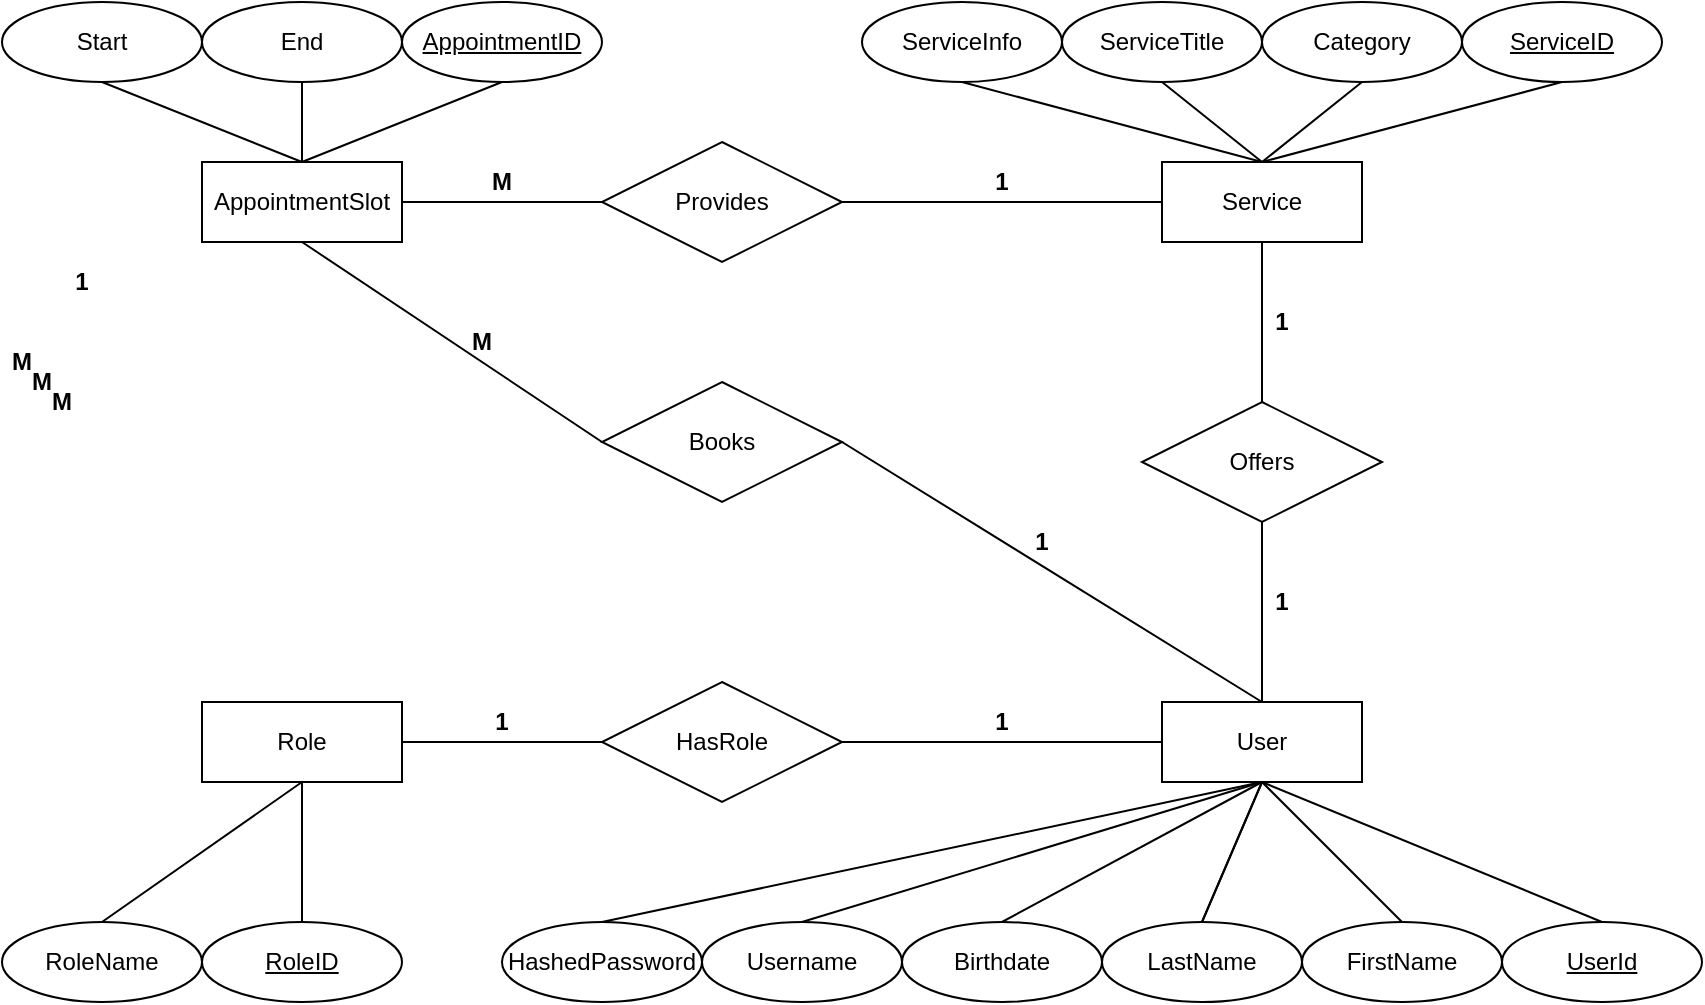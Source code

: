 <mxfile version="22.0.2" type="device">
  <diagram name="Page-1" id="R-vtYA2fxaq1COLgrQGK">
    <mxGraphModel dx="1290" dy="-558" grid="1" gridSize="10" guides="1" tooltips="1" connect="1" arrows="1" fold="1" page="1" pageScale="1" pageWidth="850" pageHeight="1100" math="0" shadow="0">
      <root>
        <mxCell id="0" />
        <mxCell id="1" parent="0" />
        <mxCell id="kdftYnHSVsV1p3vMMBTJ-1" value="User" style="whiteSpace=wrap;html=1;align=center;" parent="1" vertex="1">
          <mxGeometry x="580" y="1450" width="100" height="40" as="geometry" />
        </mxCell>
        <mxCell id="kdftYnHSVsV1p3vMMBTJ-2" value="Username" style="ellipse;whiteSpace=wrap;html=1;align=center;" parent="1" vertex="1">
          <mxGeometry x="350" y="1560" width="100" height="40" as="geometry" />
        </mxCell>
        <mxCell id="kdftYnHSVsV1p3vMMBTJ-3" value="FirstName" style="ellipse;whiteSpace=wrap;html=1;align=center;" parent="1" vertex="1">
          <mxGeometry x="650" y="1560" width="100" height="40" as="geometry" />
        </mxCell>
        <mxCell id="kdftYnHSVsV1p3vMMBTJ-5" value="Birthdate" style="ellipse;whiteSpace=wrap;html=1;align=center;" parent="1" vertex="1">
          <mxGeometry x="450" y="1560" width="100" height="40" as="geometry" />
        </mxCell>
        <mxCell id="kdftYnHSVsV1p3vMMBTJ-6" value="HashedPassword" style="ellipse;whiteSpace=wrap;html=1;align=center;" parent="1" vertex="1">
          <mxGeometry x="250" y="1560" width="100" height="40" as="geometry" />
        </mxCell>
        <mxCell id="kdftYnHSVsV1p3vMMBTJ-7" value="UserId" style="ellipse;whiteSpace=wrap;html=1;align=center;fontStyle=4;" parent="1" vertex="1">
          <mxGeometry x="750" y="1560" width="100" height="40" as="geometry" />
        </mxCell>
        <mxCell id="kdftYnHSVsV1p3vMMBTJ-9" value="" style="endArrow=none;html=1;rounded=0;entryX=0.5;entryY=1;entryDx=0;entryDy=0;exitX=0.5;exitY=0;exitDx=0;exitDy=0;" parent="1" source="kdftYnHSVsV1p3vMMBTJ-4" target="kdftYnHSVsV1p3vMMBTJ-1" edge="1">
          <mxGeometry relative="1" as="geometry">
            <mxPoint x="365" y="2010" as="sourcePoint" />
            <mxPoint x="525" y="2010" as="targetPoint" />
          </mxGeometry>
        </mxCell>
        <mxCell id="kdftYnHSVsV1p3vMMBTJ-10" value="" style="endArrow=none;html=1;rounded=0;entryX=0.5;entryY=1;entryDx=0;entryDy=0;exitX=0.5;exitY=0;exitDx=0;exitDy=0;" parent="1" source="kdftYnHSVsV1p3vMMBTJ-2" target="kdftYnHSVsV1p3vMMBTJ-1" edge="1">
          <mxGeometry relative="1" as="geometry">
            <mxPoint x="365" y="2010" as="sourcePoint" />
            <mxPoint x="525" y="2010" as="targetPoint" />
          </mxGeometry>
        </mxCell>
        <mxCell id="kdftYnHSVsV1p3vMMBTJ-11" value="Role" style="whiteSpace=wrap;html=1;align=center;" parent="1" vertex="1">
          <mxGeometry x="100" y="1450" width="100" height="40" as="geometry" />
        </mxCell>
        <mxCell id="kdftYnHSVsV1p3vMMBTJ-12" value="RoleName" style="ellipse;whiteSpace=wrap;html=1;align=center;" parent="1" vertex="1">
          <mxGeometry y="1560" width="100" height="40" as="geometry" />
        </mxCell>
        <mxCell id="kdftYnHSVsV1p3vMMBTJ-13" value="RoleID" style="ellipse;whiteSpace=wrap;html=1;align=center;fontStyle=4;" parent="1" vertex="1">
          <mxGeometry x="100" y="1560" width="100" height="40" as="geometry" />
        </mxCell>
        <mxCell id="kdftYnHSVsV1p3vMMBTJ-14" value="HasRole" style="shape=rhombus;perimeter=rhombusPerimeter;whiteSpace=wrap;html=1;align=center;" parent="1" vertex="1">
          <mxGeometry x="300" y="1440" width="120" height="60" as="geometry" />
        </mxCell>
        <mxCell id="kdftYnHSVsV1p3vMMBTJ-15" value="" style="endArrow=none;html=1;rounded=0;exitX=1;exitY=0.5;exitDx=0;exitDy=0;entryX=0;entryY=0.5;entryDx=0;entryDy=0;" parent="1" source="kdftYnHSVsV1p3vMMBTJ-14" target="kdftYnHSVsV1p3vMMBTJ-1" edge="1">
          <mxGeometry relative="1" as="geometry">
            <mxPoint x="380" y="1570" as="sourcePoint" />
            <mxPoint x="205" y="1530" as="targetPoint" />
          </mxGeometry>
        </mxCell>
        <mxCell id="kdftYnHSVsV1p3vMMBTJ-16" value="" style="endArrow=none;html=1;rounded=0;entryX=0;entryY=0.5;entryDx=0;entryDy=0;exitX=1;exitY=0.5;exitDx=0;exitDy=0;" parent="1" source="kdftYnHSVsV1p3vMMBTJ-11" target="kdftYnHSVsV1p3vMMBTJ-14" edge="1">
          <mxGeometry relative="1" as="geometry">
            <mxPoint x="380" y="1570" as="sourcePoint" />
            <mxPoint x="540" y="1570" as="targetPoint" />
          </mxGeometry>
        </mxCell>
        <mxCell id="kdftYnHSVsV1p3vMMBTJ-17" value="Service" style="whiteSpace=wrap;html=1;align=center;" parent="1" vertex="1">
          <mxGeometry x="580" y="1180" width="100" height="40" as="geometry" />
        </mxCell>
        <mxCell id="kdftYnHSVsV1p3vMMBTJ-18" value="ServiceInfo" style="ellipse;whiteSpace=wrap;html=1;align=center;" parent="1" vertex="1">
          <mxGeometry x="430" y="1100" width="100" height="40" as="geometry" />
        </mxCell>
        <mxCell id="kdftYnHSVsV1p3vMMBTJ-19" value="ServiceTitle" style="ellipse;whiteSpace=wrap;html=1;align=center;" parent="1" vertex="1">
          <mxGeometry x="530" y="1100" width="100" height="40" as="geometry" />
        </mxCell>
        <mxCell id="kdftYnHSVsV1p3vMMBTJ-20" value="Category" style="ellipse;whiteSpace=wrap;html=1;align=center;" parent="1" vertex="1">
          <mxGeometry x="630" y="1100" width="100" height="40" as="geometry" />
        </mxCell>
        <mxCell id="kdftYnHSVsV1p3vMMBTJ-21" value="ServiceID" style="ellipse;whiteSpace=wrap;html=1;align=center;fontStyle=4;" parent="1" vertex="1">
          <mxGeometry x="730" y="1100" width="100" height="40" as="geometry" />
        </mxCell>
        <mxCell id="kdftYnHSVsV1p3vMMBTJ-22" value="" style="endArrow=none;html=1;rounded=0;entryX=0.5;entryY=0;entryDx=0;entryDy=0;exitX=0.5;exitY=1;exitDx=0;exitDy=0;" parent="1" source="kdftYnHSVsV1p3vMMBTJ-18" target="kdftYnHSVsV1p3vMMBTJ-17" edge="1">
          <mxGeometry relative="1" as="geometry">
            <mxPoint x="345" y="1930" as="sourcePoint" />
            <mxPoint x="505" y="1930" as="targetPoint" />
          </mxGeometry>
        </mxCell>
        <mxCell id="kdftYnHSVsV1p3vMMBTJ-23" value="" style="endArrow=none;html=1;rounded=0;entryX=0.5;entryY=0;entryDx=0;entryDy=0;exitX=0.5;exitY=1;exitDx=0;exitDy=0;" parent="1" source="kdftYnHSVsV1p3vMMBTJ-19" target="kdftYnHSVsV1p3vMMBTJ-17" edge="1">
          <mxGeometry relative="1" as="geometry">
            <mxPoint x="345" y="1930" as="sourcePoint" />
            <mxPoint x="505" y="1930" as="targetPoint" />
          </mxGeometry>
        </mxCell>
        <mxCell id="kdftYnHSVsV1p3vMMBTJ-24" value="" style="endArrow=none;html=1;rounded=0;entryX=0.5;entryY=0;entryDx=0;entryDy=0;exitX=0.5;exitY=1;exitDx=0;exitDy=0;" parent="1" source="kdftYnHSVsV1p3vMMBTJ-20" target="kdftYnHSVsV1p3vMMBTJ-17" edge="1">
          <mxGeometry relative="1" as="geometry">
            <mxPoint x="345" y="1930" as="sourcePoint" />
            <mxPoint x="505" y="1930" as="targetPoint" />
          </mxGeometry>
        </mxCell>
        <mxCell id="kdftYnHSVsV1p3vMMBTJ-25" value="" style="endArrow=none;html=1;rounded=0;entryX=0.5;entryY=1;entryDx=0;entryDy=0;exitX=0.5;exitY=0;exitDx=0;exitDy=0;" parent="1" source="kdftYnHSVsV1p3vMMBTJ-17" target="kdftYnHSVsV1p3vMMBTJ-21" edge="1">
          <mxGeometry relative="1" as="geometry">
            <mxPoint x="345" y="1930" as="sourcePoint" />
            <mxPoint x="505" y="1930" as="targetPoint" />
          </mxGeometry>
        </mxCell>
        <mxCell id="kdftYnHSVsV1p3vMMBTJ-26" value="" style="endArrow=none;html=1;rounded=0;entryX=0.5;entryY=0;entryDx=0;entryDy=0;exitX=0.5;exitY=1;exitDx=0;exitDy=0;" parent="1" source="kdftYnHSVsV1p3vMMBTJ-1" target="kdftYnHSVsV1p3vMMBTJ-5" edge="1">
          <mxGeometry relative="1" as="geometry">
            <mxPoint x="345" y="1930" as="sourcePoint" />
            <mxPoint x="505" y="1930" as="targetPoint" />
          </mxGeometry>
        </mxCell>
        <mxCell id="kdftYnHSVsV1p3vMMBTJ-27" value="" style="endArrow=none;html=1;rounded=0;entryX=0.5;entryY=0;entryDx=0;entryDy=0;exitX=0.5;exitY=1;exitDx=0;exitDy=0;" parent="1" source="kdftYnHSVsV1p3vMMBTJ-1" target="kdftYnHSVsV1p3vMMBTJ-4" edge="1">
          <mxGeometry relative="1" as="geometry">
            <mxPoint x="345" y="1930" as="sourcePoint" />
            <mxPoint x="505" y="1930" as="targetPoint" />
          </mxGeometry>
        </mxCell>
        <mxCell id="kdftYnHSVsV1p3vMMBTJ-28" value="" style="endArrow=none;html=1;rounded=0;entryX=0.5;entryY=0;entryDx=0;entryDy=0;exitX=0.5;exitY=1;exitDx=0;exitDy=0;" parent="1" source="kdftYnHSVsV1p3vMMBTJ-1" target="kdftYnHSVsV1p3vMMBTJ-3" edge="1">
          <mxGeometry relative="1" as="geometry">
            <mxPoint x="345" y="1930" as="sourcePoint" />
            <mxPoint x="505" y="1930" as="targetPoint" />
          </mxGeometry>
        </mxCell>
        <mxCell id="kdftYnHSVsV1p3vMMBTJ-29" value="" style="endArrow=none;html=1;rounded=0;entryX=0.5;entryY=0;entryDx=0;entryDy=0;exitX=0.5;exitY=1;exitDx=0;exitDy=0;" parent="1" source="kdftYnHSVsV1p3vMMBTJ-1" target="kdftYnHSVsV1p3vMMBTJ-7" edge="1">
          <mxGeometry relative="1" as="geometry">
            <mxPoint x="345" y="1930" as="sourcePoint" />
            <mxPoint x="505" y="1930" as="targetPoint" />
          </mxGeometry>
        </mxCell>
        <mxCell id="kdftYnHSVsV1p3vMMBTJ-30" value="Offers" style="shape=rhombus;perimeter=rhombusPerimeter;whiteSpace=wrap;html=1;align=center;" parent="1" vertex="1">
          <mxGeometry x="570" y="1300" width="120" height="60" as="geometry" />
        </mxCell>
        <mxCell id="kdftYnHSVsV1p3vMMBTJ-31" value="" style="endArrow=none;html=1;rounded=0;entryX=0.5;entryY=1;entryDx=0;entryDy=0;exitX=0.5;exitY=0;exitDx=0;exitDy=0;" parent="1" source="kdftYnHSVsV1p3vMMBTJ-1" target="kdftYnHSVsV1p3vMMBTJ-30" edge="1">
          <mxGeometry relative="1" as="geometry">
            <mxPoint x="345" y="1930" as="sourcePoint" />
            <mxPoint x="505" y="1930" as="targetPoint" />
          </mxGeometry>
        </mxCell>
        <mxCell id="kdftYnHSVsV1p3vMMBTJ-32" value="" style="endArrow=none;html=1;rounded=0;entryX=0.5;entryY=1;entryDx=0;entryDy=0;exitX=0.5;exitY=0;exitDx=0;exitDy=0;" parent="1" source="kdftYnHSVsV1p3vMMBTJ-30" target="kdftYnHSVsV1p3vMMBTJ-17" edge="1">
          <mxGeometry relative="1" as="geometry">
            <mxPoint x="345" y="1930" as="sourcePoint" />
            <mxPoint x="505" y="1930" as="targetPoint" />
          </mxGeometry>
        </mxCell>
        <mxCell id="kdftYnHSVsV1p3vMMBTJ-33" value="" style="endArrow=none;html=1;rounded=0;entryX=0.5;entryY=1;entryDx=0;entryDy=0;exitX=0.5;exitY=0;exitDx=0;exitDy=0;" parent="1" source="kdftYnHSVsV1p3vMMBTJ-12" target="kdftYnHSVsV1p3vMMBTJ-11" edge="1">
          <mxGeometry relative="1" as="geometry">
            <mxPoint x="300" y="1420" as="sourcePoint" />
            <mxPoint x="460" y="1420" as="targetPoint" />
          </mxGeometry>
        </mxCell>
        <mxCell id="kdftYnHSVsV1p3vMMBTJ-34" value="" style="endArrow=none;html=1;rounded=0;entryX=0.5;entryY=1;entryDx=0;entryDy=0;exitX=0.5;exitY=0;exitDx=0;exitDy=0;" parent="1" source="kdftYnHSVsV1p3vMMBTJ-13" target="kdftYnHSVsV1p3vMMBTJ-11" edge="1">
          <mxGeometry relative="1" as="geometry">
            <mxPoint x="300" y="1420" as="sourcePoint" />
            <mxPoint x="460" y="1420" as="targetPoint" />
          </mxGeometry>
        </mxCell>
        <mxCell id="kdftYnHSVsV1p3vMMBTJ-35" value="AppointmentSlot" style="whiteSpace=wrap;html=1;align=center;" parent="1" vertex="1">
          <mxGeometry x="100" y="1180" width="100" height="40" as="geometry" />
        </mxCell>
        <mxCell id="kdftYnHSVsV1p3vMMBTJ-36" value="Books" style="shape=rhombus;perimeter=rhombusPerimeter;whiteSpace=wrap;html=1;align=center;" parent="1" vertex="1">
          <mxGeometry x="300" y="1290" width="120" height="60" as="geometry" />
        </mxCell>
        <mxCell id="kdftYnHSVsV1p3vMMBTJ-37" value="Provides" style="shape=rhombus;perimeter=rhombusPerimeter;whiteSpace=wrap;html=1;align=center;" parent="1" vertex="1">
          <mxGeometry x="300" y="1170" width="120" height="60" as="geometry" />
        </mxCell>
        <mxCell id="kdftYnHSVsV1p3vMMBTJ-38" value="" style="endArrow=none;html=1;rounded=0;entryX=1;entryY=0.5;entryDx=0;entryDy=0;exitX=0;exitY=0.5;exitDx=0;exitDy=0;" parent="1" source="kdftYnHSVsV1p3vMMBTJ-37" target="kdftYnHSVsV1p3vMMBTJ-35" edge="1">
          <mxGeometry relative="1" as="geometry">
            <mxPoint x="230" y="1660" as="sourcePoint" />
            <mxPoint x="500" y="1760" as="targetPoint" />
          </mxGeometry>
        </mxCell>
        <mxCell id="kdftYnHSVsV1p3vMMBTJ-39" value="" style="endArrow=none;html=1;rounded=0;exitX=0;exitY=0.5;exitDx=0;exitDy=0;entryX=0.5;entryY=1;entryDx=0;entryDy=0;" parent="1" source="kdftYnHSVsV1p3vMMBTJ-36" target="kdftYnHSVsV1p3vMMBTJ-35" edge="1">
          <mxGeometry relative="1" as="geometry">
            <mxPoint x="340" y="1760" as="sourcePoint" />
            <mxPoint x="500" y="1760" as="targetPoint" />
          </mxGeometry>
        </mxCell>
        <mxCell id="kdftYnHSVsV1p3vMMBTJ-40" value="" style="endArrow=none;html=1;rounded=0;exitX=1;exitY=0.5;exitDx=0;exitDy=0;entryX=0;entryY=0.5;entryDx=0;entryDy=0;" parent="1" source="kdftYnHSVsV1p3vMMBTJ-37" target="kdftYnHSVsV1p3vMMBTJ-17" edge="1">
          <mxGeometry relative="1" as="geometry">
            <mxPoint x="340" y="1760" as="sourcePoint" />
            <mxPoint x="500" y="1760" as="targetPoint" />
          </mxGeometry>
        </mxCell>
        <mxCell id="kdftYnHSVsV1p3vMMBTJ-41" value="" style="endArrow=none;html=1;rounded=0;entryX=1;entryY=0.5;entryDx=0;entryDy=0;exitX=0.5;exitY=0;exitDx=0;exitDy=0;" parent="1" source="kdftYnHSVsV1p3vMMBTJ-1" target="kdftYnHSVsV1p3vMMBTJ-36" edge="1">
          <mxGeometry relative="1" as="geometry">
            <mxPoint x="340" y="1860" as="sourcePoint" />
            <mxPoint x="500" y="1860" as="targetPoint" />
          </mxGeometry>
        </mxCell>
        <mxCell id="kdftYnHSVsV1p3vMMBTJ-42" value="Start" style="ellipse;whiteSpace=wrap;html=1;align=center;" parent="1" vertex="1">
          <mxGeometry y="1100" width="100" height="40" as="geometry" />
        </mxCell>
        <mxCell id="kdftYnHSVsV1p3vMMBTJ-43" value="End" style="ellipse;whiteSpace=wrap;html=1;align=center;" parent="1" vertex="1">
          <mxGeometry x="100" y="1100" width="100" height="40" as="geometry" />
        </mxCell>
        <mxCell id="kdftYnHSVsV1p3vMMBTJ-45" value="AppointmentID" style="ellipse;whiteSpace=wrap;html=1;align=center;fontStyle=4;" parent="1" vertex="1">
          <mxGeometry x="200" y="1100" width="100" height="40" as="geometry" />
        </mxCell>
        <mxCell id="kdftYnHSVsV1p3vMMBTJ-46" value="" style="endArrow=none;html=1;rounded=0;entryX=0.5;entryY=1;entryDx=0;entryDy=0;exitX=0.5;exitY=0;exitDx=0;exitDy=0;" parent="1" source="kdftYnHSVsV1p3vMMBTJ-35" target="kdftYnHSVsV1p3vMMBTJ-45" edge="1">
          <mxGeometry relative="1" as="geometry">
            <mxPoint x="340" y="1560" as="sourcePoint" />
            <mxPoint x="500" y="1560" as="targetPoint" />
          </mxGeometry>
        </mxCell>
        <mxCell id="kdftYnHSVsV1p3vMMBTJ-47" value="" style="endArrow=none;html=1;rounded=0;entryX=0.5;entryY=1;entryDx=0;entryDy=0;exitX=0.5;exitY=0;exitDx=0;exitDy=0;" parent="1" source="kdftYnHSVsV1p3vMMBTJ-35" target="kdftYnHSVsV1p3vMMBTJ-43" edge="1">
          <mxGeometry relative="1" as="geometry">
            <mxPoint x="340" y="1560" as="sourcePoint" />
            <mxPoint x="500" y="1560" as="targetPoint" />
          </mxGeometry>
        </mxCell>
        <mxCell id="kdftYnHSVsV1p3vMMBTJ-48" value="" style="endArrow=none;html=1;rounded=0;exitX=0.5;exitY=1;exitDx=0;exitDy=0;entryX=0.5;entryY=0;entryDx=0;entryDy=0;" parent="1" source="kdftYnHSVsV1p3vMMBTJ-42" target="kdftYnHSVsV1p3vMMBTJ-35" edge="1">
          <mxGeometry relative="1" as="geometry">
            <mxPoint x="340" y="1560" as="sourcePoint" />
            <mxPoint x="500" y="1560" as="targetPoint" />
          </mxGeometry>
        </mxCell>
        <mxCell id="kdftYnHSVsV1p3vMMBTJ-50" value="" style="endArrow=none;html=1;rounded=0;entryX=0.5;entryY=1;entryDx=0;entryDy=0;exitX=0.5;exitY=0;exitDx=0;exitDy=0;" parent="1" source="kdftYnHSVsV1p3vMMBTJ-6" target="kdftYnHSVsV1p3vMMBTJ-1" edge="1">
          <mxGeometry relative="1" as="geometry">
            <mxPoint x="175" y="2060" as="sourcePoint" />
            <mxPoint x="630" y="1490" as="targetPoint" />
          </mxGeometry>
        </mxCell>
        <mxCell id="kdftYnHSVsV1p3vMMBTJ-4" value="LastName" style="ellipse;whiteSpace=wrap;html=1;align=center;" parent="1" vertex="1">
          <mxGeometry x="550" y="1560" width="100" height="40" as="geometry" />
        </mxCell>
        <mxCell id="P4MWkAU6SuK7xbXopq_5-1" value="&lt;b&gt;1&lt;/b&gt;" style="text;html=1;strokeColor=none;fillColor=none;align=center;verticalAlign=middle;whiteSpace=wrap;rounded=0;" vertex="1" parent="1">
          <mxGeometry x="510" y="1360" width="20" height="20" as="geometry" />
        </mxCell>
        <mxCell id="P4MWkAU6SuK7xbXopq_5-2" value="&lt;b&gt;1&lt;/b&gt;" style="text;html=1;strokeColor=none;fillColor=none;align=center;verticalAlign=middle;whiteSpace=wrap;rounded=0;" vertex="1" parent="1">
          <mxGeometry x="490" y="1450" width="20" height="20" as="geometry" />
        </mxCell>
        <mxCell id="P4MWkAU6SuK7xbXopq_5-3" value="&lt;b&gt;1&lt;/b&gt;" style="text;html=1;strokeColor=none;fillColor=none;align=center;verticalAlign=middle;whiteSpace=wrap;rounded=0;" vertex="1" parent="1">
          <mxGeometry x="240" y="1450" width="20" height="20" as="geometry" />
        </mxCell>
        <mxCell id="P4MWkAU6SuK7xbXopq_5-4" value="&lt;b&gt;1&lt;/b&gt;" style="text;html=1;strokeColor=none;fillColor=none;align=center;verticalAlign=middle;whiteSpace=wrap;rounded=0;" vertex="1" parent="1">
          <mxGeometry x="490" y="1180" width="20" height="20" as="geometry" />
        </mxCell>
        <mxCell id="P4MWkAU6SuK7xbXopq_5-5" value="&lt;b&gt;M&lt;/b&gt;" style="text;html=1;strokeColor=none;fillColor=none;align=center;verticalAlign=middle;whiteSpace=wrap;rounded=0;" vertex="1" parent="1">
          <mxGeometry y="1270" width="20" height="20" as="geometry" />
        </mxCell>
        <mxCell id="P4MWkAU6SuK7xbXopq_5-6" value="&lt;b&gt;M&lt;/b&gt;" style="text;html=1;strokeColor=none;fillColor=none;align=center;verticalAlign=middle;whiteSpace=wrap;rounded=0;" vertex="1" parent="1">
          <mxGeometry x="10" y="1280" width="20" height="20" as="geometry" />
        </mxCell>
        <mxCell id="P4MWkAU6SuK7xbXopq_5-7" value="&lt;b&gt;M&lt;/b&gt;" style="text;html=1;strokeColor=none;fillColor=none;align=center;verticalAlign=middle;whiteSpace=wrap;rounded=0;" vertex="1" parent="1">
          <mxGeometry x="20" y="1290" width="20" height="20" as="geometry" />
        </mxCell>
        <mxCell id="P4MWkAU6SuK7xbXopq_5-8" value="&lt;b&gt;M&lt;/b&gt;" style="text;html=1;strokeColor=none;fillColor=none;align=center;verticalAlign=middle;whiteSpace=wrap;rounded=0;" vertex="1" parent="1">
          <mxGeometry x="230" y="1260" width="20" height="20" as="geometry" />
        </mxCell>
        <mxCell id="P4MWkAU6SuK7xbXopq_5-9" value="&lt;b&gt;M&lt;/b&gt;" style="text;html=1;strokeColor=none;fillColor=none;align=center;verticalAlign=middle;whiteSpace=wrap;rounded=0;" vertex="1" parent="1">
          <mxGeometry x="240" y="1180" width="20" height="20" as="geometry" />
        </mxCell>
        <mxCell id="P4MWkAU6SuK7xbXopq_5-10" value="&lt;b&gt;1&lt;/b&gt;" style="text;html=1;strokeColor=none;fillColor=none;align=center;verticalAlign=middle;whiteSpace=wrap;rounded=0;" vertex="1" parent="1">
          <mxGeometry x="30" y="1230" width="20" height="20" as="geometry" />
        </mxCell>
        <mxCell id="P4MWkAU6SuK7xbXopq_5-11" value="&lt;b&gt;1&lt;/b&gt;" style="text;html=1;strokeColor=none;fillColor=none;align=center;verticalAlign=middle;whiteSpace=wrap;rounded=0;" vertex="1" parent="1">
          <mxGeometry x="630" y="1250" width="20" height="20" as="geometry" />
        </mxCell>
        <mxCell id="P4MWkAU6SuK7xbXopq_5-12" value="&lt;b&gt;1&lt;/b&gt;" style="text;html=1;strokeColor=none;fillColor=none;align=center;verticalAlign=middle;whiteSpace=wrap;rounded=0;" vertex="1" parent="1">
          <mxGeometry x="630" y="1390" width="20" height="20" as="geometry" />
        </mxCell>
      </root>
    </mxGraphModel>
  </diagram>
</mxfile>
